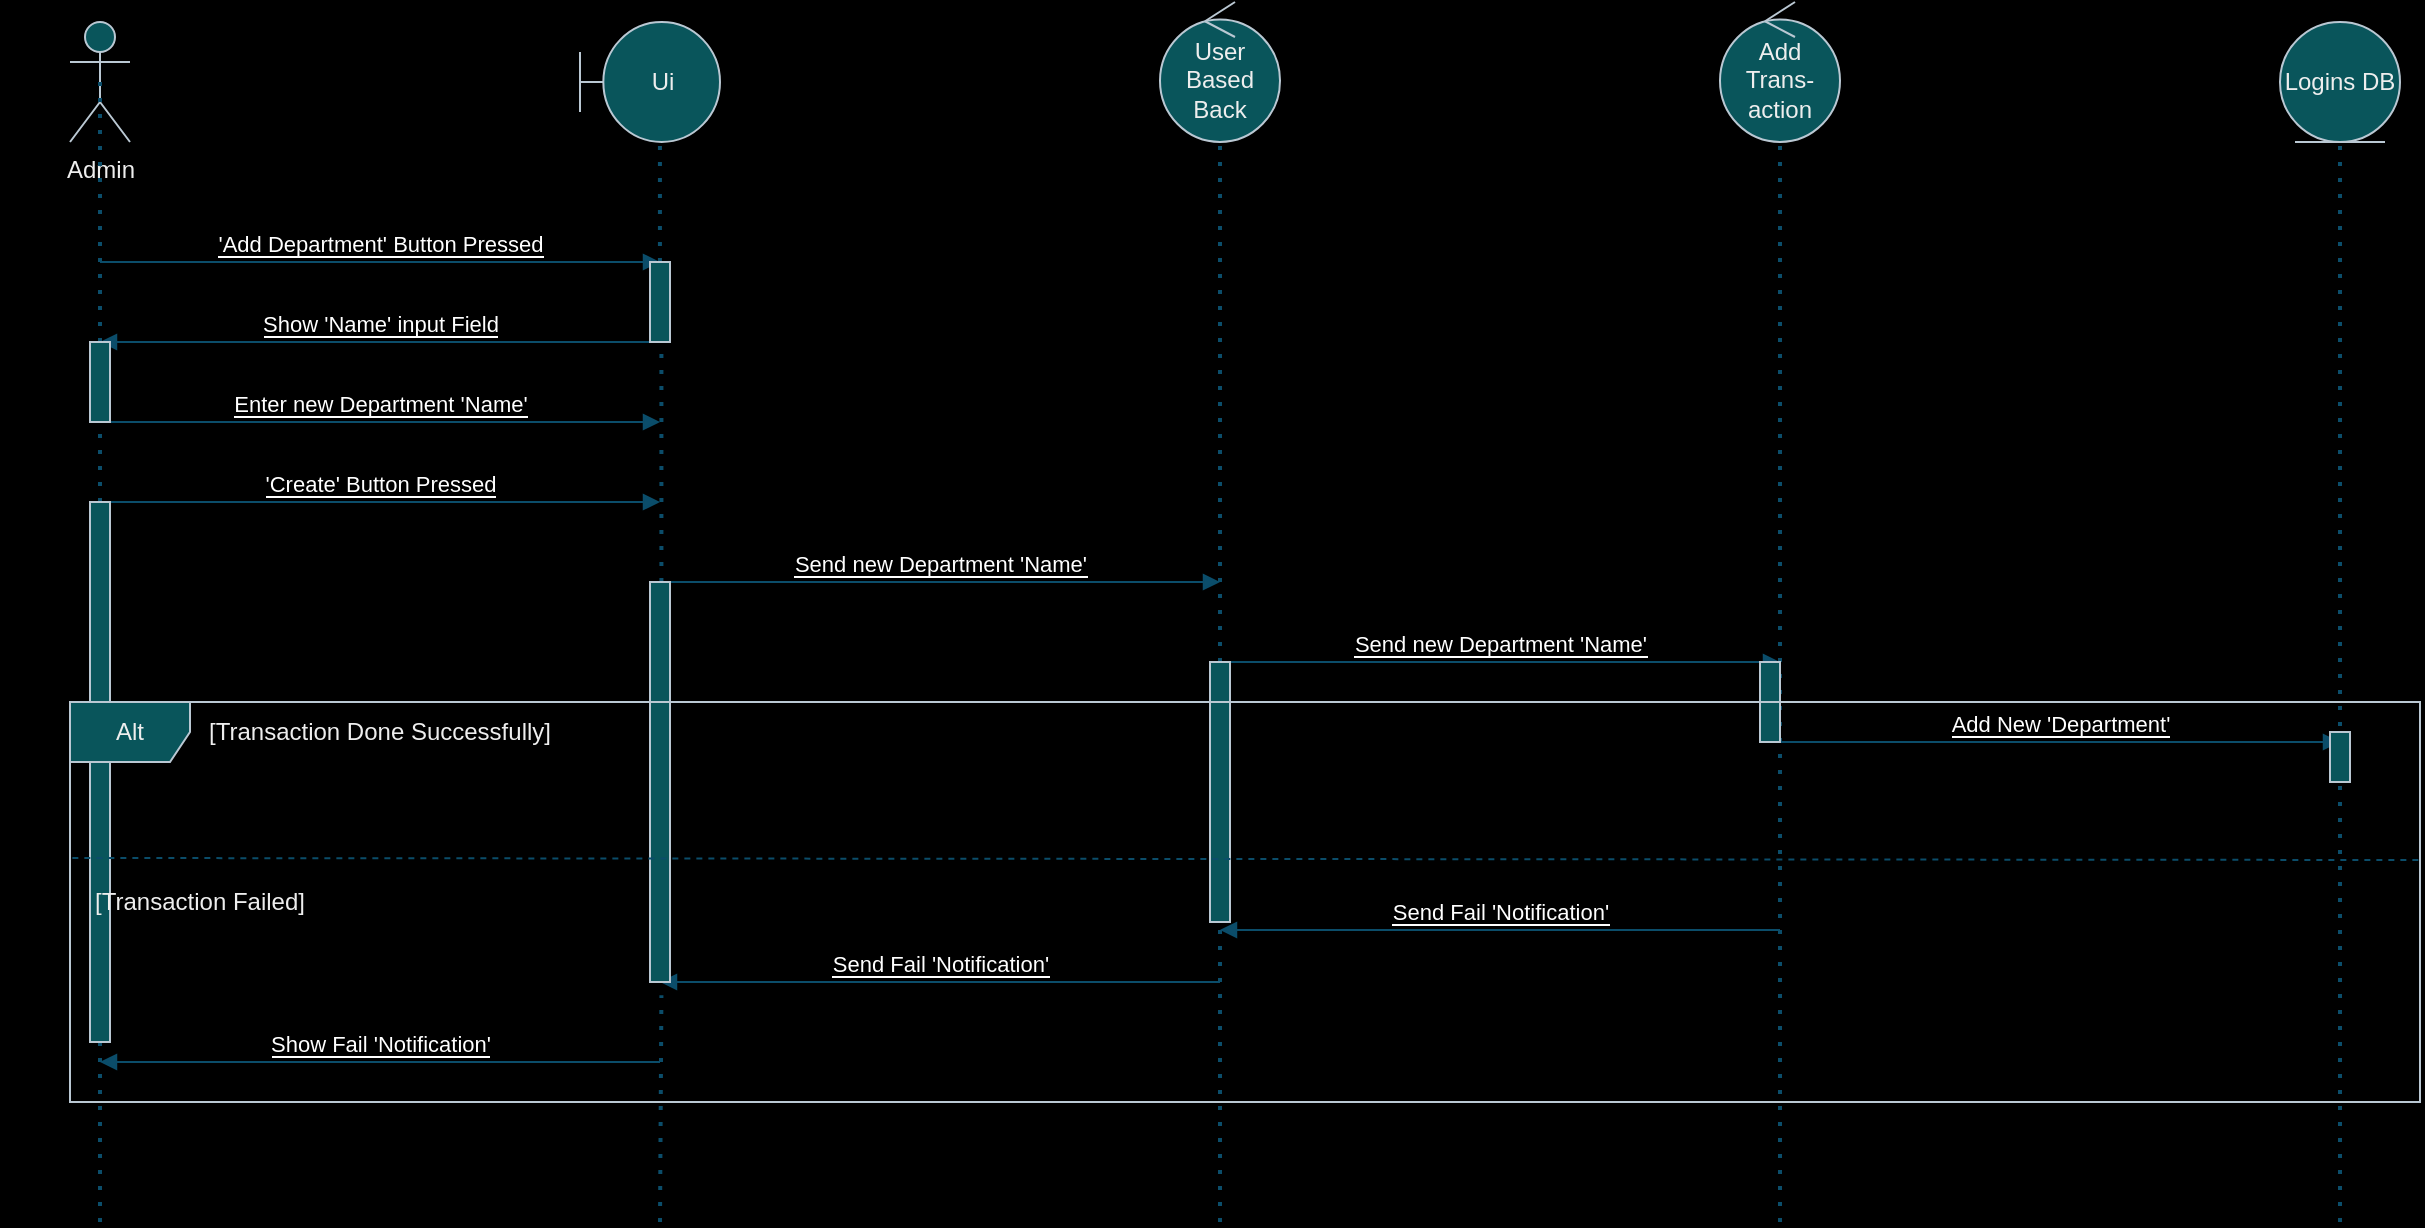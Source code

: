<mxfile version="22.0.8" type="device">
  <diagram name="Страница — 1" id="rFzJB51j5JQAJF4s3Vy0">
    <mxGraphModel dx="1026" dy="692" grid="1" gridSize="10" guides="1" tooltips="1" connect="1" arrows="1" fold="1" page="1" pageScale="1" pageWidth="3300" pageHeight="4681" background="#000000" math="0" shadow="0">
      <root>
        <mxCell id="0" />
        <mxCell id="1" parent="0" />
        <mxCell id="aTQGS0L88SSsAajBYkBJ-1" value="Admin&lt;br&gt;" style="shape=umlActor;verticalLabelPosition=bottom;verticalAlign=top;html=1;strokeColor=#BAC8D3;fontColor=#EEEEEE;fillColor=#09555B;" vertex="1" parent="1">
          <mxGeometry x="105" y="120" width="30" height="60" as="geometry" />
        </mxCell>
        <mxCell id="aTQGS0L88SSsAajBYkBJ-2" value="" style="endArrow=none;dashed=1;html=1;dashPattern=1 3;strokeWidth=2;rounded=0;strokeColor=#0B4D6A;entryX=0.5;entryY=0.5;entryDx=0;entryDy=0;entryPerimeter=0;" edge="1" parent="1" source="aTQGS0L88SSsAajBYkBJ-28" target="aTQGS0L88SSsAajBYkBJ-1">
          <mxGeometry width="50" height="50" relative="1" as="geometry">
            <mxPoint x="120" y="720" as="sourcePoint" />
            <mxPoint x="180" y="290" as="targetPoint" />
          </mxGeometry>
        </mxCell>
        <mxCell id="aTQGS0L88SSsAajBYkBJ-3" value="Ui" style="shape=umlBoundary;whiteSpace=wrap;html=1;strokeColor=#BAC8D3;fontColor=#EEEEEE;fillColor=#09555B;" vertex="1" parent="1">
          <mxGeometry x="360" y="120" width="70" height="60" as="geometry" />
        </mxCell>
        <mxCell id="aTQGS0L88SSsAajBYkBJ-4" value="User Based Back" style="ellipse;shape=umlControl;whiteSpace=wrap;html=1;strokeColor=#BAC8D3;fontColor=#EEEEEE;fillColor=#09555B;" vertex="1" parent="1">
          <mxGeometry x="650" y="110" width="60" height="70" as="geometry" />
        </mxCell>
        <mxCell id="aTQGS0L88SSsAajBYkBJ-5" value="Add Trans-action" style="ellipse;shape=umlControl;whiteSpace=wrap;html=1;strokeColor=#BAC8D3;fontColor=#EEEEEE;fillColor=#09555B;" vertex="1" parent="1">
          <mxGeometry x="930" y="110" width="60" height="70" as="geometry" />
        </mxCell>
        <mxCell id="aTQGS0L88SSsAajBYkBJ-6" value="Logins DB" style="ellipse;shape=umlEntity;whiteSpace=wrap;html=1;strokeColor=#BAC8D3;fontColor=#EEEEEE;fillColor=#09555B;" vertex="1" parent="1">
          <mxGeometry x="1210" y="120" width="60" height="60" as="geometry" />
        </mxCell>
        <mxCell id="aTQGS0L88SSsAajBYkBJ-7" value="" style="endArrow=none;dashed=1;html=1;dashPattern=1 3;strokeWidth=2;rounded=0;strokeColor=#0B4D6A;entryX=0.571;entryY=1.033;entryDx=0;entryDy=0;entryPerimeter=0;" edge="1" parent="1" source="aTQGS0L88SSsAajBYkBJ-27" target="aTQGS0L88SSsAajBYkBJ-3">
          <mxGeometry width="50" height="50" relative="1" as="geometry">
            <mxPoint x="400" y="720" as="sourcePoint" />
            <mxPoint x="400" y="190" as="targetPoint" />
          </mxGeometry>
        </mxCell>
        <mxCell id="aTQGS0L88SSsAajBYkBJ-8" value="" style="endArrow=none;dashed=1;html=1;dashPattern=1 3;strokeWidth=2;rounded=0;strokeColor=#0B4D6A;entryX=0.5;entryY=0.986;entryDx=0;entryDy=0;entryPerimeter=0;" edge="1" parent="1" source="aTQGS0L88SSsAajBYkBJ-35" target="aTQGS0L88SSsAajBYkBJ-4">
          <mxGeometry width="50" height="50" relative="1" as="geometry">
            <mxPoint x="680" y="720" as="sourcePoint" />
            <mxPoint x="680" y="200" as="targetPoint" />
          </mxGeometry>
        </mxCell>
        <mxCell id="aTQGS0L88SSsAajBYkBJ-9" value="" style="endArrow=none;dashed=1;html=1;dashPattern=1 3;strokeWidth=2;rounded=0;strokeColor=#0B4D6A;entryX=0.5;entryY=1.014;entryDx=0;entryDy=0;entryPerimeter=0;" edge="1" parent="1" target="aTQGS0L88SSsAajBYkBJ-5">
          <mxGeometry width="50" height="50" relative="1" as="geometry">
            <mxPoint x="960" y="720" as="sourcePoint" />
            <mxPoint x="960" y="190" as="targetPoint" />
          </mxGeometry>
        </mxCell>
        <mxCell id="aTQGS0L88SSsAajBYkBJ-10" value="" style="endArrow=none;dashed=1;html=1;dashPattern=1 3;strokeWidth=2;rounded=0;strokeColor=#0B4D6A;entryX=0.5;entryY=1;entryDx=0;entryDy=0;" edge="1" parent="1" target="aTQGS0L88SSsAajBYkBJ-6">
          <mxGeometry width="50" height="50" relative="1" as="geometry">
            <mxPoint x="1240" y="720" as="sourcePoint" />
            <mxPoint x="1240" y="200" as="targetPoint" />
          </mxGeometry>
        </mxCell>
        <mxCell id="aTQGS0L88SSsAajBYkBJ-11" value="&lt;font style=&quot;background-color: rgb(0, 0, 0);&quot; color=&quot;#ffffff&quot;&gt;&#39;Add Department&#39; Button Pressed&lt;/font&gt;" style="html=1;verticalAlign=bottom;endArrow=block;curved=0;rounded=0;strokeColor=#0B4D6A;" edge="1" parent="1">
          <mxGeometry width="80" relative="1" as="geometry">
            <mxPoint x="120" y="240" as="sourcePoint" />
            <mxPoint x="400" y="240" as="targetPoint" />
          </mxGeometry>
        </mxCell>
        <mxCell id="aTQGS0L88SSsAajBYkBJ-12" value="&lt;font style=&quot;background-color: rgb(0, 0, 0);&quot; color=&quot;#ffffff&quot;&gt;Show &#39;Name&#39; input Field&lt;/font&gt;" style="html=1;verticalAlign=bottom;endArrow=block;curved=0;rounded=0;strokeColor=#0B4D6A;" edge="1" parent="1">
          <mxGeometry width="80" relative="1" as="geometry">
            <mxPoint x="400" y="280" as="sourcePoint" />
            <mxPoint x="120" y="280" as="targetPoint" />
          </mxGeometry>
        </mxCell>
        <mxCell id="aTQGS0L88SSsAajBYkBJ-13" value="&lt;font style=&quot;background-color: rgb(0, 0, 0);&quot; color=&quot;#ffffff&quot;&gt;Enter new Department &#39;Name&#39;&lt;/font&gt;" style="html=1;verticalAlign=bottom;endArrow=block;curved=0;rounded=0;strokeColor=#0B4D6A;" edge="1" parent="1">
          <mxGeometry width="80" relative="1" as="geometry">
            <mxPoint x="120" y="320" as="sourcePoint" />
            <mxPoint x="400" y="320" as="targetPoint" />
          </mxGeometry>
        </mxCell>
        <mxCell id="aTQGS0L88SSsAajBYkBJ-14" value="&lt;font style=&quot;background-color: rgb(0, 0, 0);&quot; color=&quot;#ffffff&quot;&gt;&#39;Create&#39; Button Pressed&lt;/font&gt;" style="html=1;verticalAlign=bottom;endArrow=block;curved=0;rounded=0;strokeColor=#0B4D6A;" edge="1" parent="1">
          <mxGeometry width="80" relative="1" as="geometry">
            <mxPoint x="120" y="360" as="sourcePoint" />
            <mxPoint x="400" y="360" as="targetPoint" />
          </mxGeometry>
        </mxCell>
        <mxCell id="aTQGS0L88SSsAajBYkBJ-15" value="&lt;font style=&quot;background-color: rgb(0, 0, 0);&quot; color=&quot;#ffffff&quot;&gt;Send new Department &#39;Name&#39;&lt;/font&gt;" style="html=1;verticalAlign=bottom;endArrow=block;curved=0;rounded=0;strokeColor=#0B4D6A;" edge="1" parent="1">
          <mxGeometry width="80" relative="1" as="geometry">
            <mxPoint x="400" y="400" as="sourcePoint" />
            <mxPoint x="680" y="400" as="targetPoint" />
          </mxGeometry>
        </mxCell>
        <mxCell id="aTQGS0L88SSsAajBYkBJ-16" value="&lt;font style=&quot;background-color: rgb(0, 0, 0);&quot; color=&quot;#ffffff&quot;&gt;Send new Department &#39;Name&#39;&lt;/font&gt;" style="html=1;verticalAlign=bottom;endArrow=block;curved=0;rounded=0;strokeColor=#0B4D6A;" edge="1" parent="1">
          <mxGeometry width="80" relative="1" as="geometry">
            <mxPoint x="680" y="440" as="sourcePoint" />
            <mxPoint x="960" y="440" as="targetPoint" />
          </mxGeometry>
        </mxCell>
        <mxCell id="aTQGS0L88SSsAajBYkBJ-17" value="&lt;font style=&quot;background-color: rgb(0, 0, 0);&quot; color=&quot;#ffffff&quot;&gt;Add New &#39;Department&#39;&lt;/font&gt;" style="html=1;verticalAlign=bottom;endArrow=block;curved=0;rounded=0;strokeColor=#0B4D6A;" edge="1" parent="1">
          <mxGeometry width="80" relative="1" as="geometry">
            <mxPoint x="960" y="480" as="sourcePoint" />
            <mxPoint x="1240" y="480" as="targetPoint" />
          </mxGeometry>
        </mxCell>
        <mxCell id="aTQGS0L88SSsAajBYkBJ-23" value="&lt;font style=&quot;background-color: rgb(0, 0, 0);&quot; color=&quot;#ffffff&quot;&gt;Send Fail &#39;Notification&#39;&lt;/font&gt;" style="html=1;verticalAlign=bottom;endArrow=block;curved=0;rounded=0;strokeColor=#0B4D6A;" edge="1" parent="1">
          <mxGeometry width="80" relative="1" as="geometry">
            <mxPoint x="960" y="574" as="sourcePoint" />
            <mxPoint x="680" y="574" as="targetPoint" />
          </mxGeometry>
        </mxCell>
        <mxCell id="aTQGS0L88SSsAajBYkBJ-24" value="&lt;font style=&quot;background-color: rgb(0, 0, 0);&quot; color=&quot;#ffffff&quot;&gt;Send Fail &#39;Notification&#39;&lt;/font&gt;" style="html=1;verticalAlign=bottom;endArrow=block;curved=0;rounded=0;strokeColor=#0B4D6A;" edge="1" parent="1">
          <mxGeometry width="80" relative="1" as="geometry">
            <mxPoint x="680" y="600" as="sourcePoint" />
            <mxPoint x="400" y="600" as="targetPoint" />
          </mxGeometry>
        </mxCell>
        <mxCell id="aTQGS0L88SSsAajBYkBJ-25" value="&lt;font style=&quot;background-color: rgb(0, 0, 0);&quot; color=&quot;#ffffff&quot;&gt;Show Fail &#39;Notification&#39;&lt;/font&gt;" style="html=1;verticalAlign=bottom;endArrow=block;curved=0;rounded=0;strokeColor=#0B4D6A;" edge="1" parent="1">
          <mxGeometry width="80" relative="1" as="geometry">
            <mxPoint x="400" y="640" as="sourcePoint" />
            <mxPoint x="120" y="640" as="targetPoint" />
          </mxGeometry>
        </mxCell>
        <mxCell id="aTQGS0L88SSsAajBYkBJ-26" value="" style="endArrow=none;dashed=1;html=1;dashPattern=1 3;strokeWidth=2;rounded=0;strokeColor=#0B4D6A;entryX=0.571;entryY=1.033;entryDx=0;entryDy=0;entryPerimeter=0;" edge="1" parent="1" source="aTQGS0L88SSsAajBYkBJ-31" target="aTQGS0L88SSsAajBYkBJ-27">
          <mxGeometry width="50" height="50" relative="1" as="geometry">
            <mxPoint x="400" y="720" as="sourcePoint" />
            <mxPoint x="400" y="182" as="targetPoint" />
          </mxGeometry>
        </mxCell>
        <mxCell id="aTQGS0L88SSsAajBYkBJ-27" value="" style="html=1;points=[[0,0,0,0,5],[0,1,0,0,-5],[1,0,0,0,5],[1,1,0,0,-5]];perimeter=orthogonalPerimeter;outlineConnect=0;targetShapes=umlLifeline;portConstraint=eastwest;newEdgeStyle={&quot;curved&quot;:0,&quot;rounded&quot;:0};strokeColor=#BAC8D3;fontColor=#EEEEEE;fillColor=#09555B;" vertex="1" parent="1">
          <mxGeometry x="395" y="240" width="10" height="40" as="geometry" />
        </mxCell>
        <mxCell id="aTQGS0L88SSsAajBYkBJ-30" value="" style="endArrow=none;dashed=1;html=1;dashPattern=1 3;strokeWidth=2;rounded=0;strokeColor=#0B4D6A;entryX=0.5;entryY=0.5;entryDx=0;entryDy=0;entryPerimeter=0;" edge="1" parent="1" source="aTQGS0L88SSsAajBYkBJ-33" target="aTQGS0L88SSsAajBYkBJ-28">
          <mxGeometry width="50" height="50" relative="1" as="geometry">
            <mxPoint x="120" y="720" as="sourcePoint" />
            <mxPoint x="120" y="150" as="targetPoint" />
          </mxGeometry>
        </mxCell>
        <mxCell id="aTQGS0L88SSsAajBYkBJ-28" value="" style="html=1;points=[[0,0,0,0,5],[0,1,0,0,-5],[1,0,0,0,5],[1,1,0,0,-5]];perimeter=orthogonalPerimeter;outlineConnect=0;targetShapes=umlLifeline;portConstraint=eastwest;newEdgeStyle={&quot;curved&quot;:0,&quot;rounded&quot;:0};strokeColor=#BAC8D3;fontColor=#EEEEEE;fillColor=#09555B;" vertex="1" parent="1">
          <mxGeometry x="115" y="280" width="10" height="40" as="geometry" />
        </mxCell>
        <mxCell id="aTQGS0L88SSsAajBYkBJ-32" value="" style="endArrow=none;dashed=1;html=1;dashPattern=1 3;strokeWidth=2;rounded=0;strokeColor=#0B4D6A;entryX=0.571;entryY=1.033;entryDx=0;entryDy=0;entryPerimeter=0;" edge="1" parent="1" target="aTQGS0L88SSsAajBYkBJ-31">
          <mxGeometry width="50" height="50" relative="1" as="geometry">
            <mxPoint x="400" y="720" as="sourcePoint" />
            <mxPoint x="401" y="281" as="targetPoint" />
          </mxGeometry>
        </mxCell>
        <mxCell id="aTQGS0L88SSsAajBYkBJ-31" value="" style="html=1;points=[[0,0,0,0,5],[0,1,0,0,-5],[1,0,0,0,5],[1,1,0,0,-5]];perimeter=orthogonalPerimeter;outlineConnect=0;targetShapes=umlLifeline;portConstraint=eastwest;newEdgeStyle={&quot;curved&quot;:0,&quot;rounded&quot;:0};strokeColor=#BAC8D3;fontColor=#EEEEEE;fillColor=#09555B;" vertex="1" parent="1">
          <mxGeometry x="395" y="400" width="10" height="200" as="geometry" />
        </mxCell>
        <mxCell id="aTQGS0L88SSsAajBYkBJ-34" value="" style="endArrow=none;dashed=1;html=1;dashPattern=1 3;strokeWidth=2;rounded=0;strokeColor=#0B4D6A;entryX=0.5;entryY=0.5;entryDx=0;entryDy=0;entryPerimeter=0;" edge="1" parent="1" target="aTQGS0L88SSsAajBYkBJ-33">
          <mxGeometry width="50" height="50" relative="1" as="geometry">
            <mxPoint x="120" y="720" as="sourcePoint" />
            <mxPoint x="120" y="300" as="targetPoint" />
          </mxGeometry>
        </mxCell>
        <mxCell id="aTQGS0L88SSsAajBYkBJ-33" value="" style="html=1;points=[[0,0,0,0,5],[0,1,0,0,-5],[1,0,0,0,5],[1,1,0,0,-5]];perimeter=orthogonalPerimeter;outlineConnect=0;targetShapes=umlLifeline;portConstraint=eastwest;newEdgeStyle={&quot;curved&quot;:0,&quot;rounded&quot;:0};strokeColor=#BAC8D3;fontColor=#EEEEEE;fillColor=#09555B;" vertex="1" parent="1">
          <mxGeometry x="115" y="360" width="10" height="270" as="geometry" />
        </mxCell>
        <mxCell id="aTQGS0L88SSsAajBYkBJ-36" value="" style="endArrow=none;dashed=1;html=1;dashPattern=1 3;strokeWidth=2;rounded=0;strokeColor=#0B4D6A;entryX=0.5;entryY=0.986;entryDx=0;entryDy=0;entryPerimeter=0;" edge="1" parent="1" target="aTQGS0L88SSsAajBYkBJ-35">
          <mxGeometry width="50" height="50" relative="1" as="geometry">
            <mxPoint x="680" y="720" as="sourcePoint" />
            <mxPoint x="680" y="179" as="targetPoint" />
          </mxGeometry>
        </mxCell>
        <mxCell id="aTQGS0L88SSsAajBYkBJ-35" value="" style="html=1;points=[[0,0,0,0,5],[0,1,0,0,-5],[1,0,0,0,5],[1,1,0,0,-5]];perimeter=orthogonalPerimeter;outlineConnect=0;targetShapes=umlLifeline;portConstraint=eastwest;newEdgeStyle={&quot;curved&quot;:0,&quot;rounded&quot;:0};strokeColor=#BAC8D3;fontColor=#EEEEEE;fillColor=#09555B;" vertex="1" parent="1">
          <mxGeometry x="675" y="440" width="10" height="130" as="geometry" />
        </mxCell>
        <mxCell id="aTQGS0L88SSsAajBYkBJ-37" value="" style="html=1;points=[[0,0,0,0,5],[0,1,0,0,-5],[1,0,0,0,5],[1,1,0,0,-5]];perimeter=orthogonalPerimeter;outlineConnect=0;targetShapes=umlLifeline;portConstraint=eastwest;newEdgeStyle={&quot;curved&quot;:0,&quot;rounded&quot;:0};strokeColor=#BAC8D3;fontColor=#EEEEEE;fillColor=#09555B;" vertex="1" parent="1">
          <mxGeometry x="950" y="440" width="10" height="40" as="geometry" />
        </mxCell>
        <mxCell id="aTQGS0L88SSsAajBYkBJ-38" value="" style="html=1;points=[[0,0,0,0,5],[0,1,0,0,-5],[1,0,0,0,5],[1,1,0,0,-5]];perimeter=orthogonalPerimeter;outlineConnect=0;targetShapes=umlLifeline;portConstraint=eastwest;newEdgeStyle={&quot;curved&quot;:0,&quot;rounded&quot;:0};strokeColor=#BAC8D3;fontColor=#EEEEEE;fillColor=#09555B;" vertex="1" parent="1">
          <mxGeometry x="1235" y="475" width="10" height="25" as="geometry" />
        </mxCell>
        <mxCell id="aTQGS0L88SSsAajBYkBJ-18" value="Alt" style="shape=umlFrame;whiteSpace=wrap;html=1;pointerEvents=0;strokeColor=#BAC8D3;fontColor=#EEEEEE;fillColor=#09555B;" vertex="1" parent="1">
          <mxGeometry x="105" y="460" width="1175" height="200" as="geometry" />
        </mxCell>
        <mxCell id="aTQGS0L88SSsAajBYkBJ-19" value="[Transaction Done Successfully]" style="text;html=1;strokeColor=none;fillColor=none;align=center;verticalAlign=middle;whiteSpace=wrap;rounded=0;fontColor=#EEEEEE;" vertex="1" parent="1">
          <mxGeometry x="160" y="460" width="200" height="30" as="geometry" />
        </mxCell>
        <mxCell id="aTQGS0L88SSsAajBYkBJ-21" value="" style="endArrow=none;dashed=1;html=1;rounded=0;strokeColor=#0B4D6A;exitX=0.001;exitY=0.39;exitDx=0;exitDy=0;exitPerimeter=0;entryX=1;entryY=0.395;entryDx=0;entryDy=0;entryPerimeter=0;" edge="1" parent="1" source="aTQGS0L88SSsAajBYkBJ-18" target="aTQGS0L88SSsAajBYkBJ-18">
          <mxGeometry width="50" height="50" relative="1" as="geometry">
            <mxPoint x="210" y="590" as="sourcePoint" />
            <mxPoint x="260" y="540" as="targetPoint" />
          </mxGeometry>
        </mxCell>
        <mxCell id="aTQGS0L88SSsAajBYkBJ-22" value="[Transaction Failed]" style="text;html=1;strokeColor=none;fillColor=none;align=center;verticalAlign=middle;whiteSpace=wrap;rounded=0;fontColor=#EEEEEE;" vertex="1" parent="1">
          <mxGeometry x="70" y="545" width="200" height="30" as="geometry" />
        </mxCell>
      </root>
    </mxGraphModel>
  </diagram>
</mxfile>
